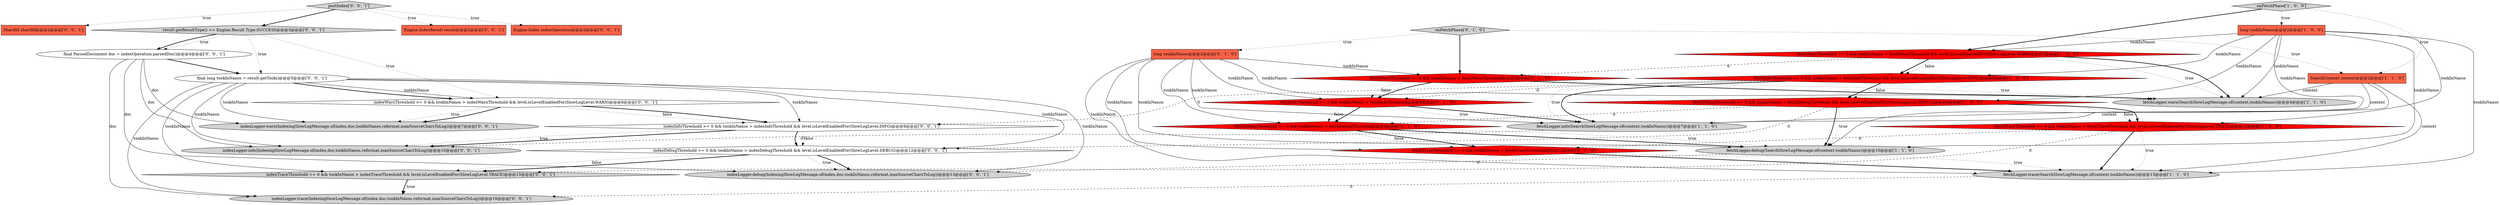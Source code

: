 digraph {
24 [style = filled, label = "Engine.Index indexOperation@@@2@@@['0', '0', '1']", fillcolor = tomato, shape = box image = "AAA0AAABBB3BBB"];
18 [style = filled, label = "indexTraceThreshold >= 0 && tookInNanos > indexTraceThreshold && level.isLevelEnabledFor(SlowLogLevel.TRACE)@@@15@@@['0', '0', '1']", fillcolor = lightgray, shape = diamond image = "AAA0AAABBB3BBB"];
6 [style = filled, label = "long tookInNanos@@@2@@@['1', '0', '0']", fillcolor = tomato, shape = box image = "AAA0AAABBB1BBB"];
29 [style = filled, label = "indexLogger.debug(IndexingSlowLogMessage.of(index,doc,tookInNanos,reformat,maxSourceCharsToLog))@@@13@@@['0', '0', '1']", fillcolor = lightgray, shape = ellipse image = "AAA0AAABBB3BBB"];
0 [style = filled, label = "fetchLogger.trace(SearchSlowLogMessage.of(context,tookInNanos))@@@13@@@['1', '1', '0']", fillcolor = lightgray, shape = ellipse image = "AAA0AAABBB1BBB"];
19 [style = filled, label = "ShardId shardId@@@2@@@['0', '0', '1']", fillcolor = tomato, shape = box image = "AAA0AAABBB3BBB"];
2 [style = filled, label = "fetchLogger.debug(SearchSlowLogMessage.of(context,tookInNanos))@@@10@@@['1', '1', '0']", fillcolor = lightgray, shape = ellipse image = "AAA0AAABBB1BBB"];
15 [style = filled, label = "long tookInNanos@@@2@@@['0', '1', '0']", fillcolor = tomato, shape = box image = "AAA0AAABBB2BBB"];
21 [style = filled, label = "final ParsedDocument doc = indexOperation.parsedDoc()@@@4@@@['0', '0', '1']", fillcolor = white, shape = ellipse image = "AAA0AAABBB3BBB"];
22 [style = filled, label = "indexInfoThreshold >= 0 && tookInNanos > indexInfoThreshold && level.isLevelEnabledFor(SlowLogLevel.INFO)@@@9@@@['0', '0', '1']", fillcolor = white, shape = diamond image = "AAA0AAABBB3BBB"];
16 [style = filled, label = "fetchInfoThreshold >= 0 && tookInNanos > fetchInfoThreshold@@@6@@@['0', '1', '0']", fillcolor = red, shape = diamond image = "AAA1AAABBB2BBB"];
8 [style = filled, label = "fetchWarnThreshold >= 0 && tookInNanos > fetchWarnThreshold && level.isLevelEnabledFor(SlowLogLevel.WARN)@@@3@@@['1', '0', '0']", fillcolor = red, shape = diamond image = "AAA1AAABBB1BBB"];
3 [style = filled, label = "fetchDebugThreshold >= 0 && tookInNanos > fetchDebugThreshold && level.isLevelEnabledFor(SlowLogLevel.DEBUG)@@@9@@@['1', '0', '0']", fillcolor = red, shape = diamond image = "AAA1AAABBB1BBB"];
9 [style = filled, label = "fetchLogger.info(SearchSlowLogMessage.of(context,tookInNanos))@@@7@@@['1', '1', '0']", fillcolor = lightgray, shape = ellipse image = "AAA0AAABBB1BBB"];
28 [style = filled, label = "result.getResultType() == Engine.Result.Type.SUCCESS@@@3@@@['0', '0', '1']", fillcolor = lightgray, shape = diamond image = "AAA0AAABBB3BBB"];
25 [style = filled, label = "indexDebugThreshold >= 0 && tookInNanos > indexDebugThreshold && level.isLevelEnabledFor(SlowLogLevel.DEBUG)@@@12@@@['0', '0', '1']", fillcolor = white, shape = diamond image = "AAA0AAABBB3BBB"];
14 [style = filled, label = "fetchTraceThreshold >= 0 && tookInNanos > fetchTraceThreshold@@@12@@@['0', '1', '0']", fillcolor = red, shape = diamond image = "AAA1AAABBB2BBB"];
31 [style = filled, label = "indexLogger.warn(IndexingSlowLogMessage.of(index,doc,tookInNanos,reformat,maxSourceCharsToLog))@@@7@@@['0', '0', '1']", fillcolor = lightgray, shape = ellipse image = "AAA0AAABBB3BBB"];
23 [style = filled, label = "postIndex['0', '0', '1']", fillcolor = lightgray, shape = diamond image = "AAA0AAABBB3BBB"];
11 [style = filled, label = "fetchDebugThreshold >= 0 && tookInNanos > fetchDebugThreshold@@@9@@@['0', '1', '0']", fillcolor = red, shape = diamond image = "AAA1AAABBB2BBB"];
26 [style = filled, label = "final long tookInNanos = result.getTook()@@@5@@@['0', '0', '1']", fillcolor = white, shape = ellipse image = "AAA0AAABBB3BBB"];
17 [style = filled, label = "indexLogger.info(IndexingSlowLogMessage.of(index,doc,tookInNanos,reformat,maxSourceCharsToLog))@@@10@@@['0', '0', '1']", fillcolor = lightgray, shape = ellipse image = "AAA0AAABBB3BBB"];
1 [style = filled, label = "fetchInfoThreshold >= 0 && tookInNanos > fetchInfoThreshold && level.isLevelEnabledFor(SlowLogLevel.INFO)@@@6@@@['1', '0', '0']", fillcolor = red, shape = diamond image = "AAA1AAABBB1BBB"];
13 [style = filled, label = "onFetchPhase['0', '1', '0']", fillcolor = lightgray, shape = diamond image = "AAA0AAABBB2BBB"];
4 [style = filled, label = "fetchTraceThreshold >= 0 && tookInNanos > fetchTraceThreshold && level.isLevelEnabledFor(SlowLogLevel.TRACE)@@@12@@@['1', '0', '0']", fillcolor = red, shape = diamond image = "AAA1AAABBB1BBB"];
30 [style = filled, label = "Engine.IndexResult result@@@2@@@['0', '0', '1']", fillcolor = tomato, shape = box image = "AAA0AAABBB3BBB"];
20 [style = filled, label = "indexWarnThreshold >= 0 && tookInNanos > indexWarnThreshold && level.isLevelEnabledFor(SlowLogLevel.WARN)@@@6@@@['0', '0', '1']", fillcolor = white, shape = diamond image = "AAA0AAABBB3BBB"];
10 [style = filled, label = "SearchContext context@@@2@@@['1', '1', '0']", fillcolor = tomato, shape = box image = "AAA0AAABBB1BBB"];
7 [style = filled, label = "fetchLogger.warn(SearchSlowLogMessage.of(context,tookInNanos))@@@4@@@['1', '1', '0']", fillcolor = lightgray, shape = ellipse image = "AAA0AAABBB1BBB"];
12 [style = filled, label = "fetchWarnThreshold >= 0 && tookInNanos > fetchWarnThreshold@@@3@@@['0', '1', '0']", fillcolor = red, shape = diamond image = "AAA1AAABBB2BBB"];
27 [style = filled, label = "indexLogger.trace(IndexingSlowLogMessage.of(index,doc,tookInNanos,reformat,maxSourceCharsToLog))@@@16@@@['0', '0', '1']", fillcolor = lightgray, shape = ellipse image = "AAA0AAABBB3BBB"];
5 [style = filled, label = "onFetchPhase['1', '0', '0']", fillcolor = lightgray, shape = diamond image = "AAA0AAABBB1BBB"];
15->7 [style = solid, label="tookInNanos"];
16->9 [style = dotted, label="true"];
14->0 [style = dotted, label="true"];
11->14 [style = bold, label=""];
28->21 [style = dotted, label="true"];
3->4 [style = dotted, label="false"];
6->7 [style = solid, label="tookInNanos"];
6->2 [style = solid, label="tookInNanos"];
8->12 [style = dashed, label="0"];
25->29 [style = bold, label=""];
25->29 [style = dotted, label="true"];
13->10 [style = dotted, label="true"];
3->4 [style = bold, label=""];
12->7 [style = bold, label=""];
23->28 [style = bold, label=""];
8->1 [style = bold, label=""];
21->26 [style = bold, label=""];
11->2 [style = dotted, label="true"];
28->21 [style = bold, label=""];
26->22 [style = solid, label="tookInNanos"];
26->27 [style = solid, label="tookInNanos"];
20->31 [style = dotted, label="true"];
13->15 [style = dotted, label="true"];
15->0 [style = solid, label="tookInNanos"];
16->9 [style = bold, label=""];
15->16 [style = solid, label="tookInNanos"];
22->25 [style = bold, label=""];
26->20 [style = solid, label="tookInNanos"];
25->18 [style = dotted, label="false"];
26->31 [style = solid, label="tookInNanos"];
26->18 [style = solid, label="tookInNanos"];
4->0 [style = dotted, label="true"];
5->6 [style = dotted, label="true"];
8->7 [style = dotted, label="true"];
21->27 [style = solid, label="doc"];
20->31 [style = bold, label=""];
0->27 [style = dashed, label="0"];
23->19 [style = dotted, label="true"];
10->0 [style = solid, label="context"];
1->22 [style = dashed, label="0"];
4->0 [style = bold, label=""];
10->7 [style = solid, label="context"];
21->17 [style = solid, label="doc"];
13->12 [style = bold, label=""];
3->2 [style = bold, label=""];
15->9 [style = solid, label="tookInNanos"];
6->8 [style = solid, label="tookInNanos"];
22->17 [style = bold, label=""];
12->7 [style = dotted, label="true"];
23->24 [style = dotted, label="true"];
18->27 [style = dotted, label="true"];
26->20 [style = bold, label=""];
20->22 [style = dotted, label="false"];
6->0 [style = solid, label="tookInNanos"];
28->20 [style = dotted, label="true"];
26->25 [style = solid, label="tookInNanos"];
5->10 [style = dotted, label="true"];
25->18 [style = bold, label=""];
1->3 [style = bold, label=""];
21->29 [style = solid, label="doc"];
1->9 [style = bold, label=""];
2->29 [style = dashed, label="0"];
1->9 [style = dotted, label="true"];
16->11 [style = dotted, label="false"];
6->3 [style = solid, label="tookInNanos"];
15->12 [style = solid, label="tookInNanos"];
4->14 [style = dashed, label="0"];
4->18 [style = dashed, label="0"];
1->3 [style = dotted, label="false"];
5->8 [style = bold, label=""];
15->14 [style = solid, label="tookInNanos"];
16->11 [style = bold, label=""];
6->1 [style = solid, label="tookInNanos"];
15->11 [style = solid, label="tookInNanos"];
6->4 [style = solid, label="tookInNanos"];
10->9 [style = solid, label="context"];
26->29 [style = solid, label="tookInNanos"];
23->30 [style = dotted, label="true"];
12->16 [style = bold, label=""];
11->14 [style = dotted, label="false"];
11->2 [style = bold, label=""];
8->7 [style = bold, label=""];
20->22 [style = bold, label=""];
12->16 [style = dotted, label="false"];
21->31 [style = solid, label="doc"];
14->0 [style = bold, label=""];
18->27 [style = bold, label=""];
1->16 [style = dashed, label="0"];
10->2 [style = solid, label="context"];
28->26 [style = dotted, label="true"];
6->9 [style = solid, label="tookInNanos"];
9->17 [style = dashed, label="0"];
26->17 [style = solid, label="tookInNanos"];
22->17 [style = dotted, label="true"];
22->25 [style = dotted, label="false"];
15->2 [style = solid, label="tookInNanos"];
8->1 [style = dotted, label="false"];
3->11 [style = dashed, label="0"];
3->2 [style = dotted, label="true"];
3->25 [style = dashed, label="0"];
}
